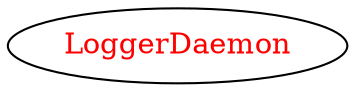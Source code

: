 digraph dependencyGraph {
 concentrate=true;
 ranksep="2.0";
 rankdir="LR"; 
 splines="ortho";
"LoggerDaemon" [fontcolor="red"];
}
